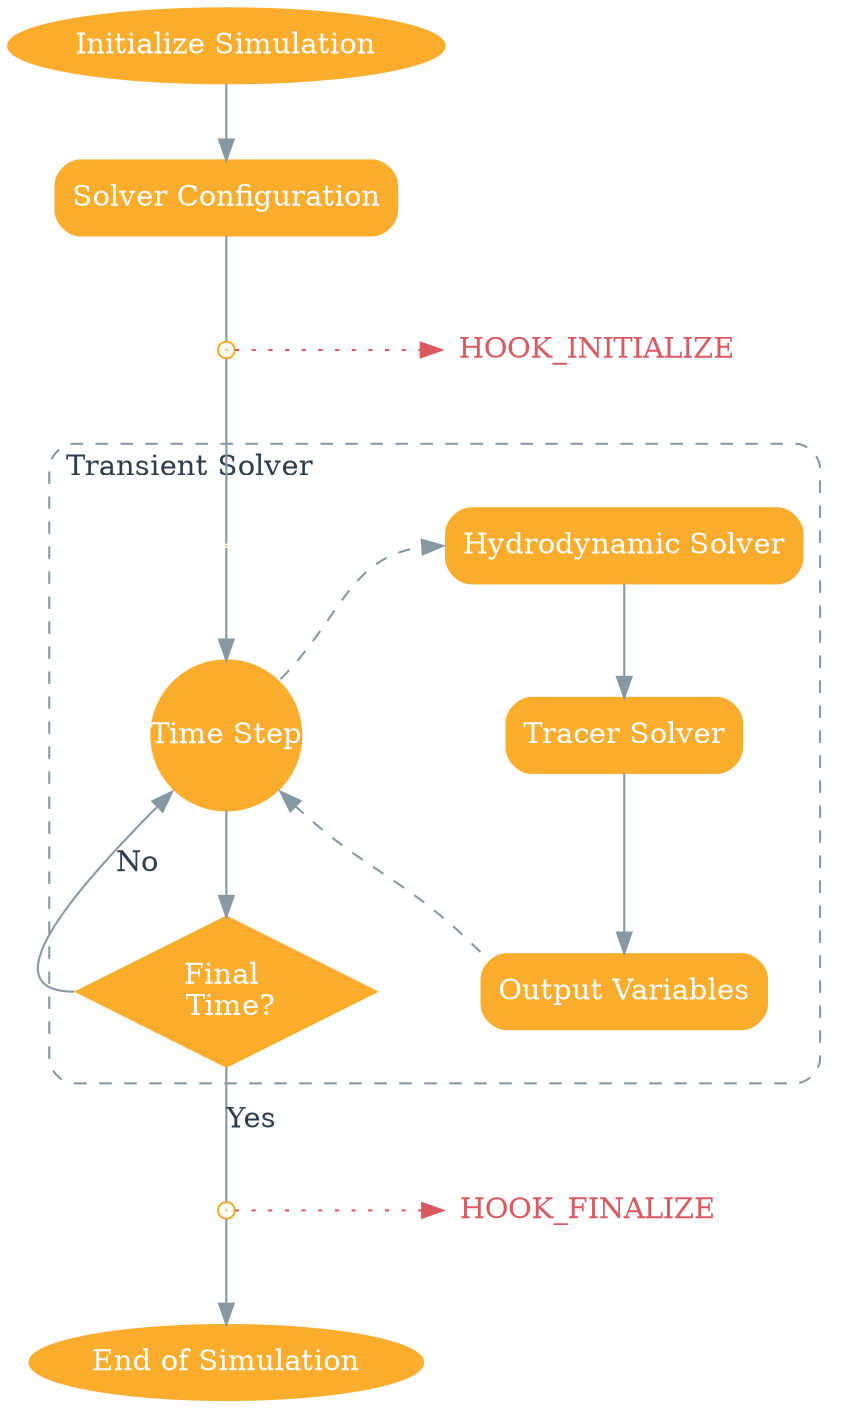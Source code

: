 digraph {

            nodesep = 0.7;
            node [
                peripheries="1",
                fillcolor="#FAAC2C"
                style="rounded, filled"
                color="#FAAC2C"
                fontcolor="#ffffff"
                shape="rectangular"
            ];
            edge [ color="#8699A3", fontcolor="#2c3e50" ];

            init [label="Initialize Simulation", shape=""]
            end [label="End of Simulation", shape=""]
            config [label="Solver Configuration"]
            solver [shape=point, width=0, peripheries="0"]

            time [
                    fixedsize=true,
                    label="Time Step",
                    width="1.0",
                    shape="circle",
                    ];

            hook_initialize_point [shape = point, width = 0, peripheries="2"]
            hook_finalize_point [shape = point, width = 0, peripheries="2" ]
            decision [label="Final \n Time?",shape="diamond" fixedsize=true width=2.0 height=1.0 labelcolor="#8699A3" style="filled"]
            hook_initialize [peripheries="0" label="HOOK_INITIALIZE", shape="cds", color="#DA5961", fontcolor="#DA5961", style=""
                URL="../06_solver_hooks.html#alfasim_sdk.hook_specs.initialize", target="_top"
            ]
            hook_finalize [peripheries="0" label="HOOK_FINALIZE", shape="cds", color="#DA5961",  fontcolor="#DA5961" , style=""
                URL="../06_solver_hooks.html#alfasim_sdk.hook_specs.finalize", target="_top"
            ]
            hyd_solver [label="Hydrodynamic Solver" URL="../07_workflow.html#hydrodynamic-solver", target="_top"]
            tracer_solver [label="Tracer Solver" URL="../07_workflow.html#tracer-solver", target="_top"]
            output [label="Output Variables"]

            {rank = same; hook_initialize_point; hook_initialize}
            {rank = same; hook_finalize_point; hook_finalize; }

            init -> config;
            config -> hook_initialize_point [arrowhead= none];

            hook_initialize_point -> solver [arrowhead=none];
            hook_initialize_point -> hook_initialize [style=dotted, color="#DA5961"];
            subgraph cluster_a{
                label="Transient Solver"
                style="dashed, rounded"
                shape="reactangular"
                color="#8699A3"
                fontcolor="#2c3e50"
                labeljust="l"

                {rank=same; time;tracer_solver}
                {rank=same; solver;hyd_solver}
                solver -> time;
                time:ne -> hyd_solver:w [style=dashed];

                hyd_solver -> tracer_solver [weight=999];
                tracer_solver -> output [weight=999];

                node[group=x]
                time;decision

                node[group=a]
                hyd_solver;tracer_solver;output

                output:nw -> time:se [style=dashed];
                time:s -> decision:n [weight=999];
                decision:w -> time:sw [label="No", weight=99];
            }
            decision -> hook_finalize_point [arrowhead= none, label="Yes"];
            hook_finalize_point ->  hook_finalize [style=dotted, color="#DA5961"];
            hook_finalize_point ->  end;

        }
